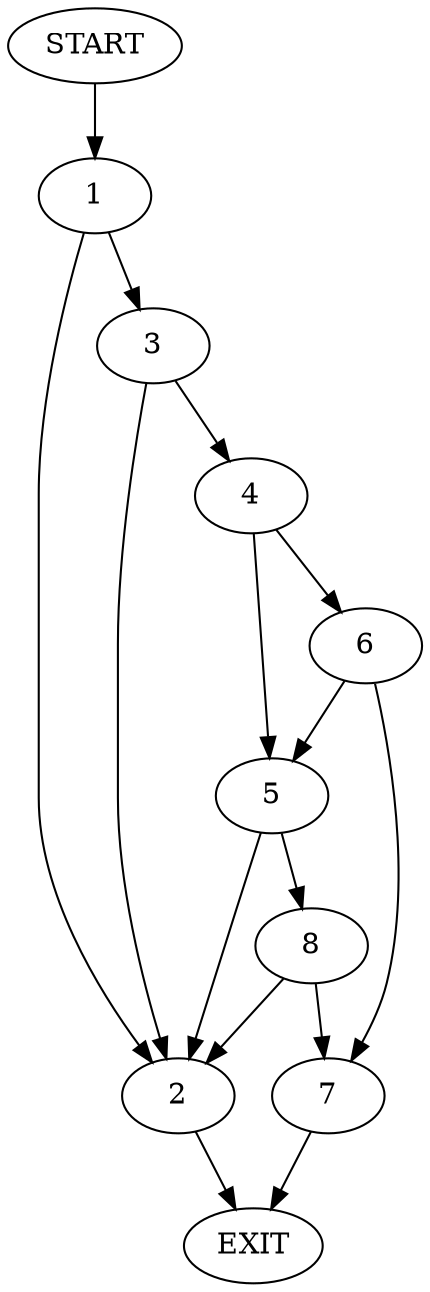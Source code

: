 digraph {
0 [label="START"]
9 [label="EXIT"]
0 -> 1
1 -> 2
1 -> 3
3 -> 4
3 -> 2
2 -> 9
4 -> 5
4 -> 6
6 -> 5
6 -> 7
5 -> 2
5 -> 8
7 -> 9
8 -> 2
8 -> 7
}
